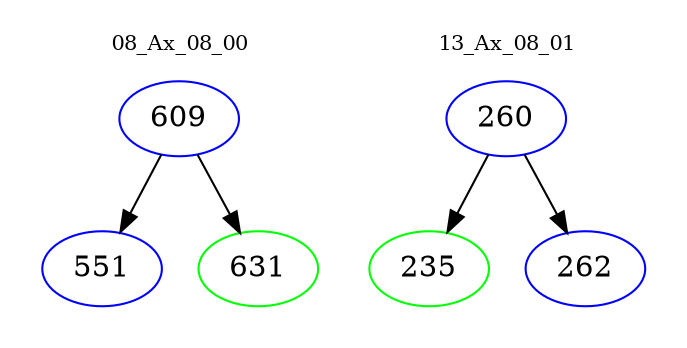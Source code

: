 digraph{
subgraph cluster_0 {
color = white
label = "08_Ax_08_00";
fontsize=10;
T0_609 [label="609", color="blue"]
T0_609 -> T0_551 [color="black"]
T0_551 [label="551", color="blue"]
T0_609 -> T0_631 [color="black"]
T0_631 [label="631", color="green"]
}
subgraph cluster_1 {
color = white
label = "13_Ax_08_01";
fontsize=10;
T1_260 [label="260", color="blue"]
T1_260 -> T1_235 [color="black"]
T1_235 [label="235", color="green"]
T1_260 -> T1_262 [color="black"]
T1_262 [label="262", color="blue"]
}
}
